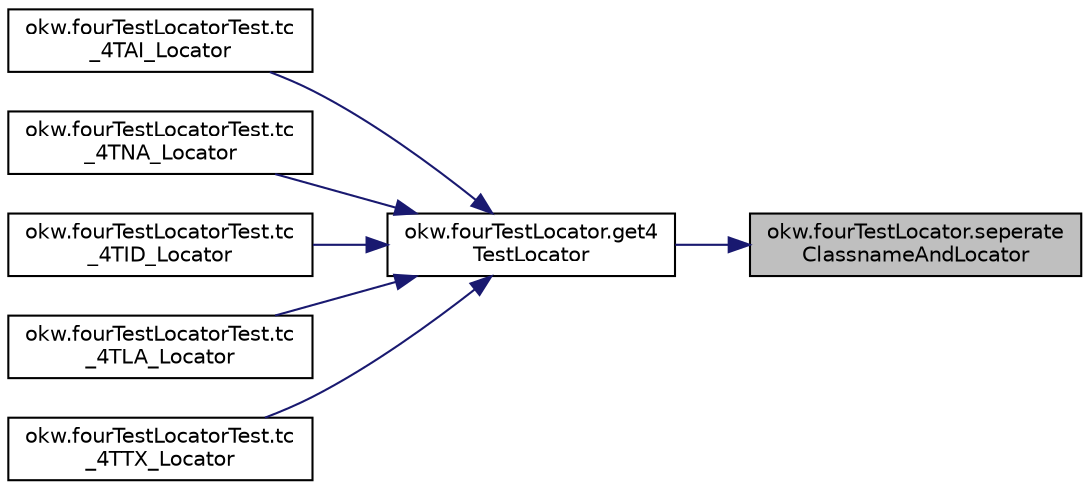 digraph "okw.fourTestLocator.seperateClassnameAndLocator"
{
 // INTERACTIVE_SVG=YES
 // LATEX_PDF_SIZE
  edge [fontname="Helvetica",fontsize="10",labelfontname="Helvetica",labelfontsize="10"];
  node [fontname="Helvetica",fontsize="10",shape=record];
  rankdir="RL";
  Node9 [label="okw.fourTestLocator.seperate\lClassnameAndLocator",height=0.2,width=0.4,color="black", fillcolor="grey75", style="filled", fontcolor="black",tooltip="Trennt den Klassenbezeichner vom Locator ab."];
  Node9 -> Node10 [dir="back",color="midnightblue",fontsize="10",style="solid",fontname="Helvetica"];
  Node10 [label="okw.fourTestLocator.get4\lTestLocator",height=0.2,width=0.4,color="black", fillcolor="white", style="filled",URL="$classokw_1_1four_test_locator.html#a72ef22482dd1e7424719d11311150d88",tooltip="Erzeugt einen locator aus dem gegebenen Wert, wenn fspL mit \"4T!\", \"4T:\" oder \"4T?..."];
  Node10 -> Node11 [dir="back",color="midnightblue",fontsize="10",style="solid",fontname="Helvetica"];
  Node11 [label="okw.fourTestLocatorTest.tc\l_4TAI_Locator",height=0.2,width=0.4,color="black", fillcolor="white", style="filled",URL="$classokw_1_1four_test_locator_test.html#afd7e03b1716f8778532c9089a8adde93",tooltip="Suche Element mit Text und hole textfeld dazu."];
  Node10 -> Node12 [dir="back",color="midnightblue",fontsize="10",style="solid",fontname="Helvetica"];
  Node12 [label="okw.fourTestLocatorTest.tc\l_4TNA_Locator",height=0.2,width=0.4,color="black", fillcolor="white", style="filled",URL="$classokw_1_1four_test_locator_test.html#a9e5e009341d23afad7515f60c7f8bfaa",tooltip="Suche Element mit Text und hole textfeld dazu."];
  Node10 -> Node13 [dir="back",color="midnightblue",fontsize="10",style="solid",fontname="Helvetica"];
  Node13 [label="okw.fourTestLocatorTest.tc\l_4TID_Locator",height=0.2,width=0.4,color="black", fillcolor="white", style="filled",URL="$classokw_1_1four_test_locator_test.html#aa5af217c5a471366edda056112823d41",tooltip="Suche Element mit Text und hole textfeld dazu."];
  Node10 -> Node14 [dir="back",color="midnightblue",fontsize="10",style="solid",fontname="Helvetica"];
  Node14 [label="okw.fourTestLocatorTest.tc\l_4TLA_Locator",height=0.2,width=0.4,color="black", fillcolor="white", style="filled",URL="$classokw_1_1four_test_locator_test.html#a7aeb836976c9e9891887684bb860d02c",tooltip="Suche Label mit Text und hole textfeld dazu."];
  Node10 -> Node15 [dir="back",color="midnightblue",fontsize="10",style="solid",fontname="Helvetica"];
  Node15 [label="okw.fourTestLocatorTest.tc\l_4TTX_Locator",height=0.2,width=0.4,color="black", fillcolor="white", style="filled",URL="$classokw_1_1four_test_locator_test.html#a0f5af94ed36181185492a3c2a10b5b3d",tooltip="Suche Element mit Text und hole textfeld dazu."];
}
